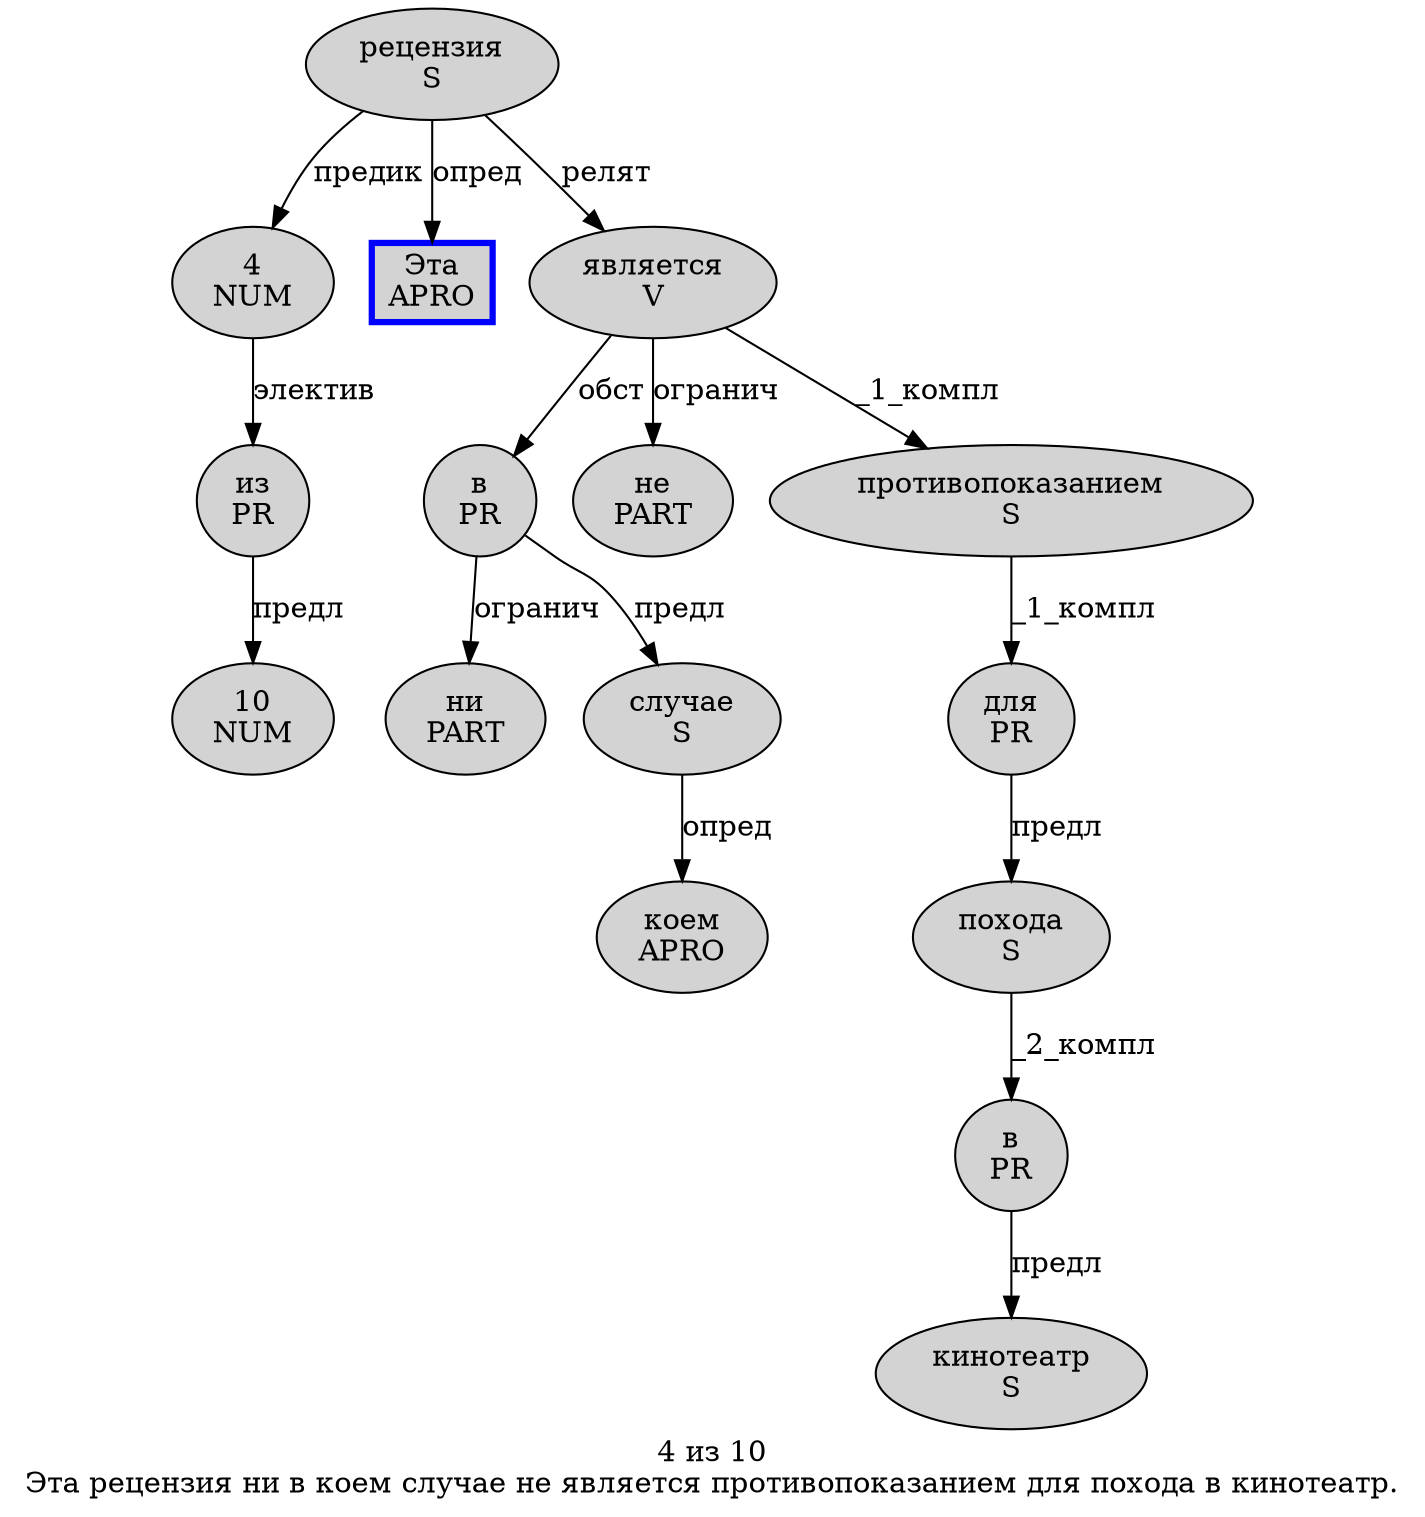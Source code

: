 digraph SENTENCE_4918 {
	graph [label="4 из 10
Эта рецензия ни в коем случае не является противопоказанием для похода в кинотеатр."]
	node [style=filled]
		0 [label="4
NUM" color="" fillcolor=lightgray penwidth=1 shape=ellipse]
		1 [label="из
PR" color="" fillcolor=lightgray penwidth=1 shape=ellipse]
		2 [label="10
NUM" color="" fillcolor=lightgray penwidth=1 shape=ellipse]
		3 [label="Эта
APRO" color=blue fillcolor=lightgray penwidth=3 shape=box]
		4 [label="рецензия
S" color="" fillcolor=lightgray penwidth=1 shape=ellipse]
		5 [label="ни
PART" color="" fillcolor=lightgray penwidth=1 shape=ellipse]
		6 [label="в
PR" color="" fillcolor=lightgray penwidth=1 shape=ellipse]
		7 [label="коем
APRO" color="" fillcolor=lightgray penwidth=1 shape=ellipse]
		8 [label="случае
S" color="" fillcolor=lightgray penwidth=1 shape=ellipse]
		9 [label="не
PART" color="" fillcolor=lightgray penwidth=1 shape=ellipse]
		10 [label="является
V" color="" fillcolor=lightgray penwidth=1 shape=ellipse]
		11 [label="противопоказанием
S" color="" fillcolor=lightgray penwidth=1 shape=ellipse]
		12 [label="для
PR" color="" fillcolor=lightgray penwidth=1 shape=ellipse]
		13 [label="похода
S" color="" fillcolor=lightgray penwidth=1 shape=ellipse]
		14 [label="в
PR" color="" fillcolor=lightgray penwidth=1 shape=ellipse]
		15 [label="кинотеатр
S" color="" fillcolor=lightgray penwidth=1 shape=ellipse]
			6 -> 5 [label="огранич"]
			6 -> 8 [label="предл"]
			8 -> 7 [label="опред"]
			12 -> 13 [label="предл"]
			13 -> 14 [label="_2_компл"]
			0 -> 1 [label="электив"]
			10 -> 6 [label="обст"]
			10 -> 9 [label="огранич"]
			10 -> 11 [label="_1_компл"]
			4 -> 0 [label="предик"]
			4 -> 3 [label="опред"]
			4 -> 10 [label="релят"]
			11 -> 12 [label="_1_компл"]
			1 -> 2 [label="предл"]
			14 -> 15 [label="предл"]
}
